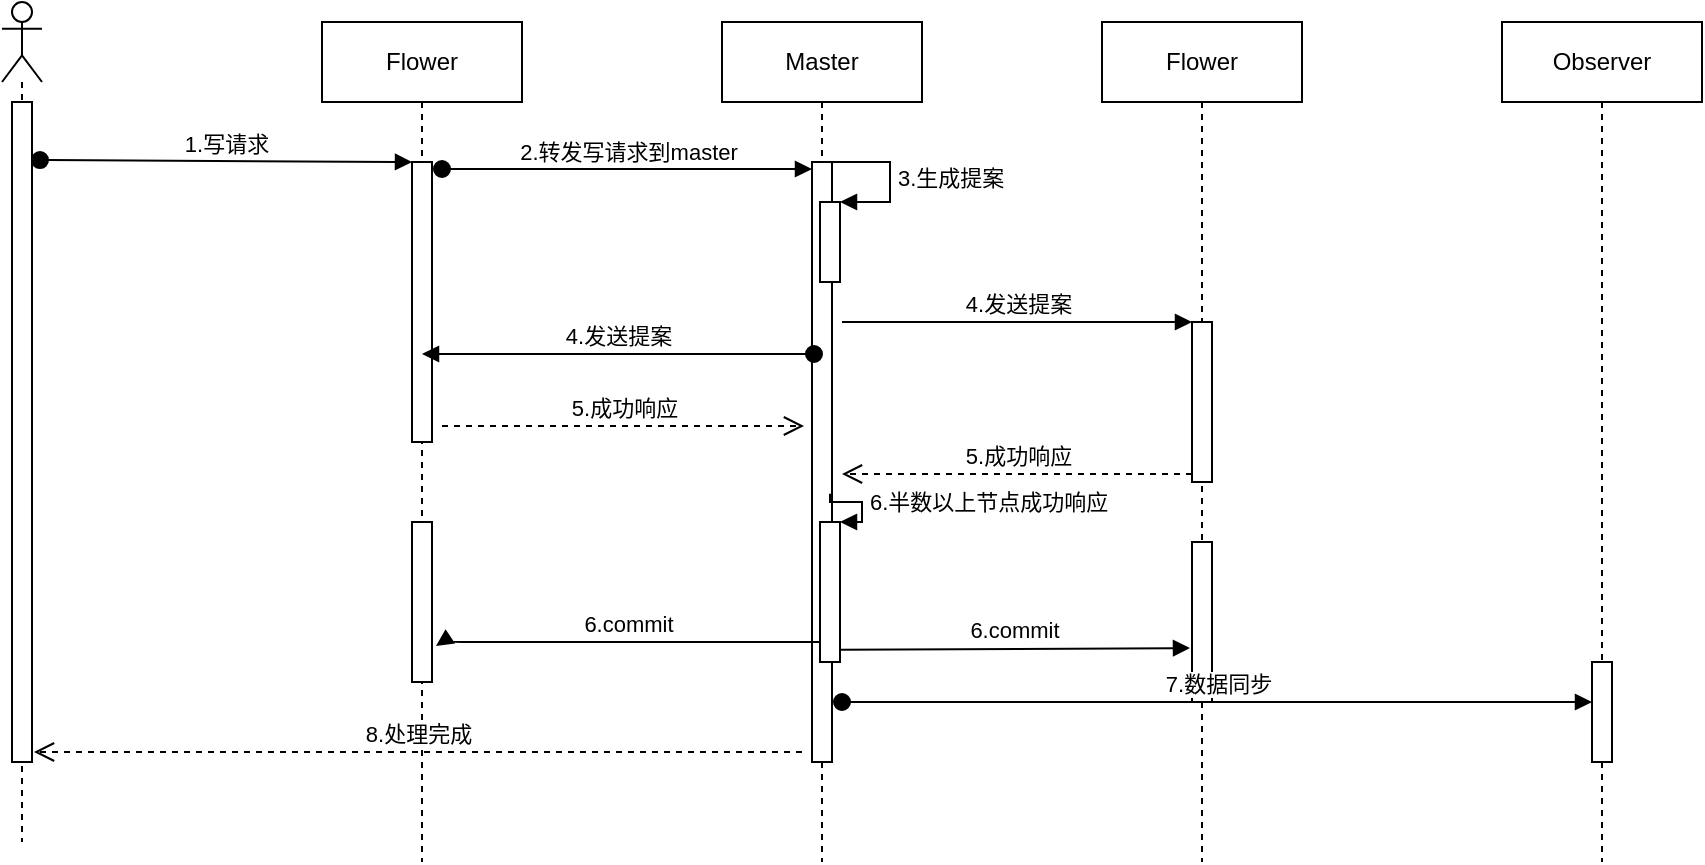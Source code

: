 <mxfile version="15.2.7" type="device"><diagram id="eeY-h-HY7ckcj6E9CuRH" name="第 1 页"><mxGraphModel dx="1422" dy="822" grid="1" gridSize="10" guides="1" tooltips="1" connect="1" arrows="1" fold="1" page="1" pageScale="1" pageWidth="827" pageHeight="1169" math="0" shadow="0"><root><mxCell id="0"/><mxCell id="1" parent="0"/><mxCell id="SWx0ddMwqdmWxSFONKul-2" value="" style="shape=umlLifeline;participant=umlActor;perimeter=lifelinePerimeter;whiteSpace=wrap;html=1;container=1;collapsible=0;recursiveResize=0;verticalAlign=top;spacingTop=36;outlineConnect=0;" vertex="1" parent="1"><mxGeometry x="130" y="110" width="20" height="420" as="geometry"/></mxCell><mxCell id="SWx0ddMwqdmWxSFONKul-3" value="" style="html=1;points=[];perimeter=orthogonalPerimeter;" vertex="1" parent="SWx0ddMwqdmWxSFONKul-2"><mxGeometry x="5" y="50" width="10" height="330" as="geometry"/></mxCell><mxCell id="SWx0ddMwqdmWxSFONKul-5" value="Flower" style="shape=umlLifeline;perimeter=lifelinePerimeter;whiteSpace=wrap;html=1;container=1;collapsible=0;recursiveResize=0;outlineConnect=0;" vertex="1" parent="1"><mxGeometry x="290" y="120" width="100" height="420" as="geometry"/></mxCell><mxCell id="SWx0ddMwqdmWxSFONKul-9" value="" style="html=1;points=[];perimeter=orthogonalPerimeter;" vertex="1" parent="SWx0ddMwqdmWxSFONKul-5"><mxGeometry x="45" y="70" width="10" height="140" as="geometry"/></mxCell><mxCell id="SWx0ddMwqdmWxSFONKul-22" value="" style="html=1;points=[];perimeter=orthogonalPerimeter;" vertex="1" parent="SWx0ddMwqdmWxSFONKul-5"><mxGeometry x="45" y="250" width="10" height="80" as="geometry"/></mxCell><mxCell id="SWx0ddMwqdmWxSFONKul-6" value="Master" style="shape=umlLifeline;perimeter=lifelinePerimeter;whiteSpace=wrap;html=1;container=1;collapsible=0;recursiveResize=0;outlineConnect=0;" vertex="1" parent="1"><mxGeometry x="490" y="120" width="100" height="420" as="geometry"/></mxCell><mxCell id="SWx0ddMwqdmWxSFONKul-11" value="" style="html=1;points=[];perimeter=orthogonalPerimeter;" vertex="1" parent="SWx0ddMwqdmWxSFONKul-6"><mxGeometry x="45" y="70" width="10" height="300" as="geometry"/></mxCell><mxCell id="SWx0ddMwqdmWxSFONKul-13" value="" style="html=1;points=[];perimeter=orthogonalPerimeter;" vertex="1" parent="SWx0ddMwqdmWxSFONKul-6"><mxGeometry x="49" y="90" width="10" height="40" as="geometry"/></mxCell><mxCell id="SWx0ddMwqdmWxSFONKul-14" value="3.生成提案" style="edgeStyle=orthogonalEdgeStyle;html=1;align=left;spacingLeft=2;endArrow=block;rounded=0;entryX=1;entryY=0;" edge="1" target="SWx0ddMwqdmWxSFONKul-13" parent="SWx0ddMwqdmWxSFONKul-6"><mxGeometry relative="1" as="geometry"><mxPoint x="54" y="70" as="sourcePoint"/><Array as="points"><mxPoint x="84" y="70"/><mxPoint x="84" y="90"/></Array></mxGeometry></mxCell><mxCell id="SWx0ddMwqdmWxSFONKul-31" value="" style="html=1;points=[];perimeter=orthogonalPerimeter;" vertex="1" parent="SWx0ddMwqdmWxSFONKul-6"><mxGeometry x="49" y="250" width="10" height="70" as="geometry"/></mxCell><mxCell id="SWx0ddMwqdmWxSFONKul-32" value="6.半数以上节点成功响应" style="edgeStyle=orthogonalEdgeStyle;html=1;align=left;spacingLeft=2;endArrow=block;rounded=0;entryX=1;entryY=0;exitX=0.9;exitY=0.553;exitDx=0;exitDy=0;exitPerimeter=0;" edge="1" target="SWx0ddMwqdmWxSFONKul-31" parent="SWx0ddMwqdmWxSFONKul-6" source="SWx0ddMwqdmWxSFONKul-11"><mxGeometry relative="1" as="geometry"><mxPoint x="59" y="240" as="sourcePoint"/><Array as="points"><mxPoint x="54" y="240"/><mxPoint x="70" y="240"/><mxPoint x="70" y="250"/></Array></mxGeometry></mxCell><mxCell id="SWx0ddMwqdmWxSFONKul-7" value="Flower" style="shape=umlLifeline;perimeter=lifelinePerimeter;whiteSpace=wrap;html=1;container=1;collapsible=0;recursiveResize=0;outlineConnect=0;" vertex="1" parent="1"><mxGeometry x="680" y="120" width="100" height="420" as="geometry"/></mxCell><mxCell id="SWx0ddMwqdmWxSFONKul-19" value="" style="html=1;points=[];perimeter=orthogonalPerimeter;" vertex="1" parent="SWx0ddMwqdmWxSFONKul-7"><mxGeometry x="45" y="150" width="10" height="80" as="geometry"/></mxCell><mxCell id="SWx0ddMwqdmWxSFONKul-23" value="" style="html=1;points=[];perimeter=orthogonalPerimeter;" vertex="1" parent="SWx0ddMwqdmWxSFONKul-7"><mxGeometry x="45" y="260" width="10" height="80" as="geometry"/></mxCell><mxCell id="SWx0ddMwqdmWxSFONKul-8" value="Observer" style="shape=umlLifeline;perimeter=lifelinePerimeter;whiteSpace=wrap;html=1;container=1;collapsible=0;recursiveResize=0;outlineConnect=0;" vertex="1" parent="1"><mxGeometry x="880" y="120" width="100" height="420" as="geometry"/></mxCell><mxCell id="SWx0ddMwqdmWxSFONKul-26" value="" style="html=1;points=[];perimeter=orthogonalPerimeter;" vertex="1" parent="SWx0ddMwqdmWxSFONKul-8"><mxGeometry x="45" y="320" width="10" height="50" as="geometry"/></mxCell><mxCell id="SWx0ddMwqdmWxSFONKul-27" value="7.数据同步" style="html=1;verticalAlign=bottom;startArrow=oval;endArrow=block;startSize=8;" edge="1" target="SWx0ddMwqdmWxSFONKul-26" parent="SWx0ddMwqdmWxSFONKul-8"><mxGeometry relative="1" as="geometry"><mxPoint x="-330" y="340" as="sourcePoint"/></mxGeometry></mxCell><mxCell id="SWx0ddMwqdmWxSFONKul-10" value="1.写请求" style="html=1;verticalAlign=bottom;startArrow=oval;endArrow=block;startSize=8;exitX=1.4;exitY=0.088;exitDx=0;exitDy=0;exitPerimeter=0;" edge="1" target="SWx0ddMwqdmWxSFONKul-9" parent="1" source="SWx0ddMwqdmWxSFONKul-3"><mxGeometry relative="1" as="geometry"><mxPoint x="275" y="190" as="sourcePoint"/></mxGeometry></mxCell><mxCell id="SWx0ddMwqdmWxSFONKul-12" value="2.转发写请求到master" style="html=1;verticalAlign=bottom;startArrow=oval;endArrow=block;startSize=8;exitX=1.5;exitY=0.025;exitDx=0;exitDy=0;exitPerimeter=0;" edge="1" target="SWx0ddMwqdmWxSFONKul-11" parent="1" source="SWx0ddMwqdmWxSFONKul-9"><mxGeometry relative="1" as="geometry"><mxPoint x="475" y="190" as="sourcePoint"/></mxGeometry></mxCell><mxCell id="SWx0ddMwqdmWxSFONKul-15" value="4.发送提案" style="html=1;verticalAlign=bottom;startArrow=oval;startFill=1;endArrow=block;startSize=8;exitX=0.1;exitY=0.32;exitDx=0;exitDy=0;exitPerimeter=0;" edge="1" parent="1" source="SWx0ddMwqdmWxSFONKul-11"><mxGeometry width="60" relative="1" as="geometry"><mxPoint x="380" y="320" as="sourcePoint"/><mxPoint x="340" y="286" as="targetPoint"/></mxGeometry></mxCell><mxCell id="SWx0ddMwqdmWxSFONKul-16" value="5.成功响应" style="html=1;verticalAlign=bottom;endArrow=open;dashed=1;endSize=8;entryX=-0.4;entryY=0.44;entryDx=0;entryDy=0;entryPerimeter=0;" edge="1" parent="1" target="SWx0ddMwqdmWxSFONKul-11"><mxGeometry relative="1" as="geometry"><mxPoint x="350" y="322" as="sourcePoint"/><mxPoint x="390" y="320" as="targetPoint"/></mxGeometry></mxCell><mxCell id="SWx0ddMwqdmWxSFONKul-20" value="4.发送提案" style="html=1;verticalAlign=bottom;endArrow=block;entryX=0;entryY=0;" edge="1" target="SWx0ddMwqdmWxSFONKul-19" parent="1"><mxGeometry relative="1" as="geometry"><mxPoint x="550" y="270" as="sourcePoint"/></mxGeometry></mxCell><mxCell id="SWx0ddMwqdmWxSFONKul-21" value="5.成功响应" style="html=1;verticalAlign=bottom;endArrow=open;dashed=1;endSize=8;exitX=0;exitY=0.95;" edge="1" source="SWx0ddMwqdmWxSFONKul-19" parent="1"><mxGeometry relative="1" as="geometry"><mxPoint x="550" y="346" as="targetPoint"/></mxGeometry></mxCell><mxCell id="SWx0ddMwqdmWxSFONKul-24" value="6.commit" style="html=1;verticalAlign=bottom;endArrow=block;entryX=1.2;entryY=0.775;entryDx=0;entryDy=0;entryPerimeter=0;" edge="1" parent="1" source="SWx0ddMwqdmWxSFONKul-6" target="SWx0ddMwqdmWxSFONKul-22"><mxGeometry width="80" relative="1" as="geometry"><mxPoint x="534" y="388.9" as="sourcePoint"/><mxPoint x="350" y="390" as="targetPoint"/><Array as="points"><mxPoint x="350" y="430"/></Array></mxGeometry></mxCell><mxCell id="SWx0ddMwqdmWxSFONKul-25" value="6.commit" style="html=1;verticalAlign=bottom;endArrow=block;entryX=-0.1;entryY=0.663;entryDx=0;entryDy=0;entryPerimeter=0;exitX=1.4;exitY=0.813;exitDx=0;exitDy=0;exitPerimeter=0;" edge="1" parent="1" source="SWx0ddMwqdmWxSFONKul-11" target="SWx0ddMwqdmWxSFONKul-23"><mxGeometry width="80" relative="1" as="geometry"><mxPoint x="550" y="398" as="sourcePoint"/><mxPoint x="630" y="400" as="targetPoint"/></mxGeometry></mxCell><mxCell id="SWx0ddMwqdmWxSFONKul-28" value="8.处理完成" style="html=1;verticalAlign=bottom;endArrow=open;dashed=1;endSize=8;" edge="1" parent="1"><mxGeometry relative="1" as="geometry"><mxPoint x="530" y="485" as="sourcePoint"/><mxPoint x="146" y="485" as="targetPoint"/></mxGeometry></mxCell></root></mxGraphModel></diagram></mxfile>